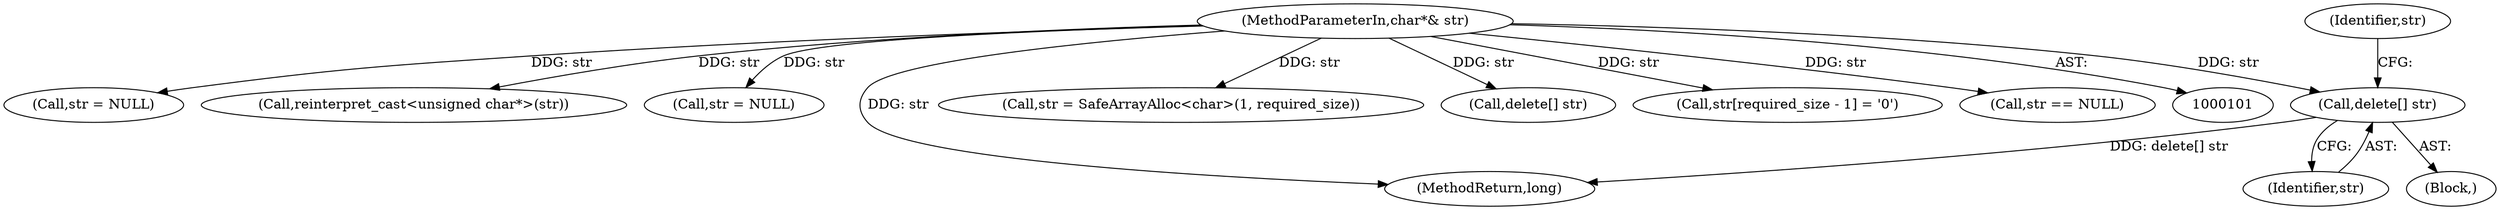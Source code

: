 digraph "0_Android_cc274e2abe8b2a6698a5c47d8aa4bb45f1f9538d_65@API" {
"1000107" [label="(Call,delete[] str)"];
"1000105" [label="(MethodParameterIn,char*& str)"];
"1000109" [label="(Call,str = NULL)"];
"1000106" [label="(Block,)"];
"1000147" [label="(Call,reinterpret_cast<unsigned char*>(str))"];
"1000162" [label="(Call,str = NULL)"];
"1000176" [label="(MethodReturn,long)"];
"1000110" [label="(Identifier,str)"];
"1000105" [label="(MethodParameterIn,char*& str)"];
"1000130" [label="(Call,str = SafeArrayAlloc<char>(1, required_size))"];
"1000160" [label="(Call,delete[] str)"];
"1000167" [label="(Call,str[required_size - 1] = '\0')"];
"1000108" [label="(Identifier,str)"];
"1000107" [label="(Call,delete[] str)"];
"1000140" [label="(Call,str == NULL)"];
"1000107" -> "1000106"  [label="AST: "];
"1000107" -> "1000108"  [label="CFG: "];
"1000108" -> "1000107"  [label="AST: "];
"1000110" -> "1000107"  [label="CFG: "];
"1000107" -> "1000176"  [label="DDG: delete[] str"];
"1000105" -> "1000107"  [label="DDG: str"];
"1000105" -> "1000101"  [label="AST: "];
"1000105" -> "1000176"  [label="DDG: str"];
"1000105" -> "1000109"  [label="DDG: str"];
"1000105" -> "1000130"  [label="DDG: str"];
"1000105" -> "1000140"  [label="DDG: str"];
"1000105" -> "1000147"  [label="DDG: str"];
"1000105" -> "1000160"  [label="DDG: str"];
"1000105" -> "1000162"  [label="DDG: str"];
"1000105" -> "1000167"  [label="DDG: str"];
}
